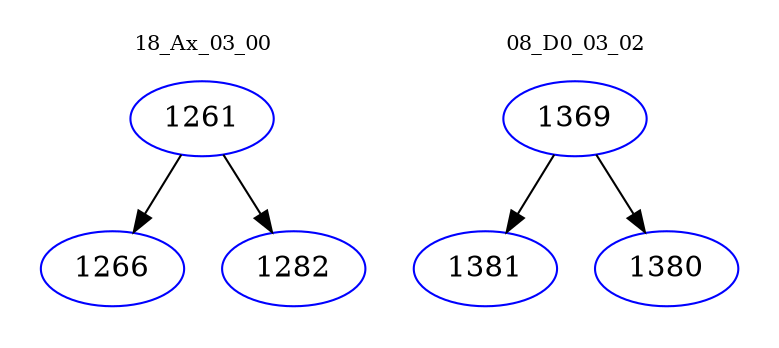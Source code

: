 digraph{
subgraph cluster_0 {
color = white
label = "18_Ax_03_00";
fontsize=10;
T0_1261 [label="1261", color="blue"]
T0_1261 -> T0_1266 [color="black"]
T0_1266 [label="1266", color="blue"]
T0_1261 -> T0_1282 [color="black"]
T0_1282 [label="1282", color="blue"]
}
subgraph cluster_1 {
color = white
label = "08_D0_03_02";
fontsize=10;
T1_1369 [label="1369", color="blue"]
T1_1369 -> T1_1381 [color="black"]
T1_1381 [label="1381", color="blue"]
T1_1369 -> T1_1380 [color="black"]
T1_1380 [label="1380", color="blue"]
}
}
